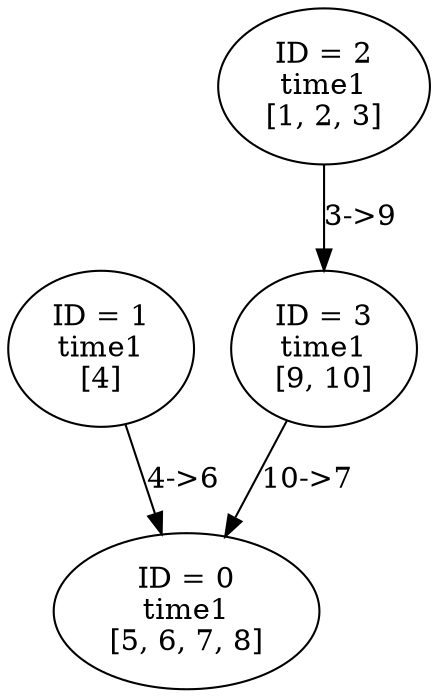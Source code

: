 // sccGraph1
digraph {
	1 [label="ID = 1
time1
[4]"]
	3 [label="ID = 3
time1
[9, 10]"]
	2 [label="ID = 2
time1
[1, 2, 3]"]
	0 [label="ID = 0
time1
[5, 6, 7, 8]"]
	1 -> 0 [label="4->6
"]
	3 -> 0 [label="10->7
"]
	2 -> 3 [label="3->9
"]
}
